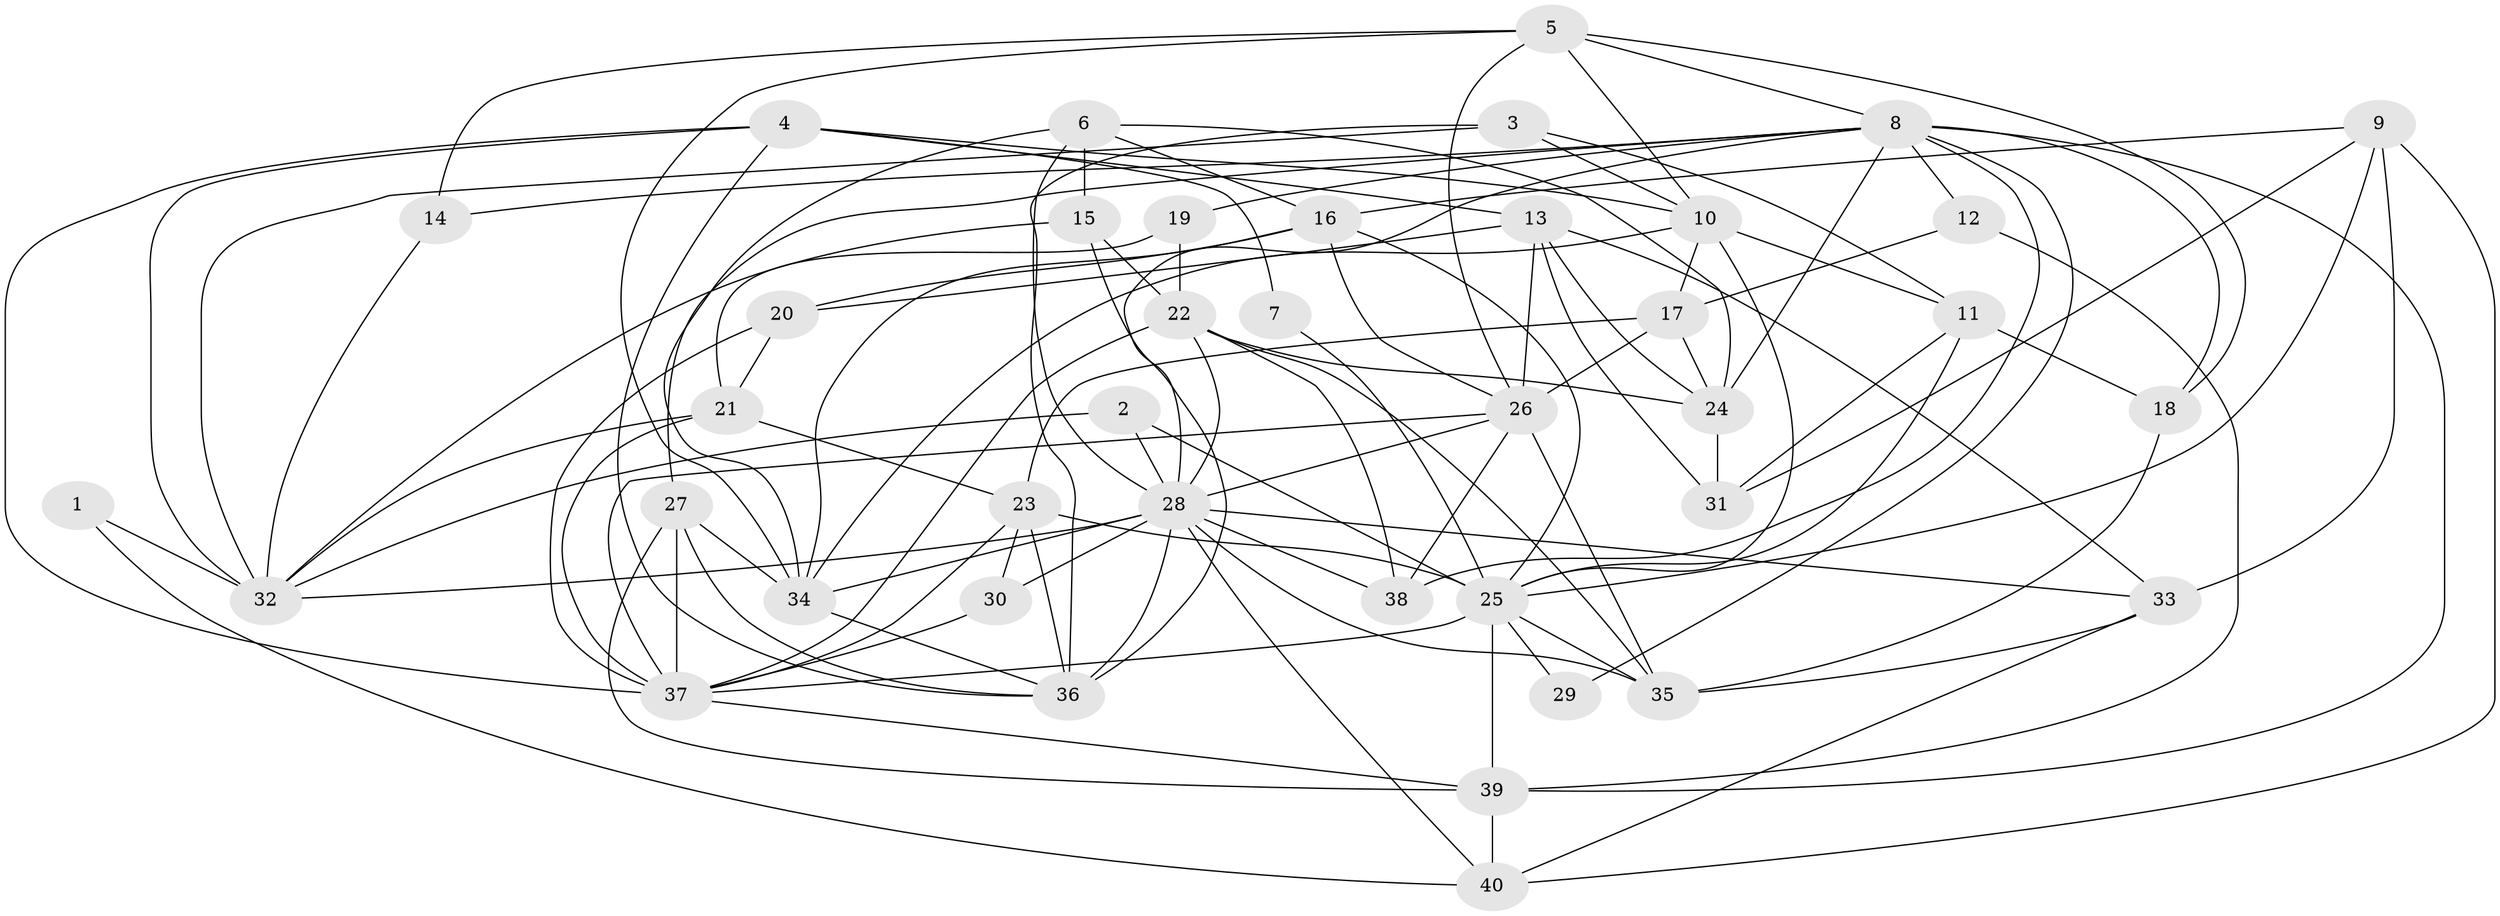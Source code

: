 // original degree distribution, {7: 0.0379746835443038, 4: 0.22784810126582278, 3: 0.25316455696202533, 2: 0.17721518987341772, 9: 0.02531645569620253, 5: 0.189873417721519, 6: 0.08860759493670886}
// Generated by graph-tools (version 1.1) at 2025/50/03/09/25 03:50:06]
// undirected, 40 vertices, 111 edges
graph export_dot {
graph [start="1"]
  node [color=gray90,style=filled];
  1;
  2;
  3;
  4;
  5;
  6;
  7;
  8;
  9;
  10;
  11;
  12;
  13;
  14;
  15;
  16;
  17;
  18;
  19;
  20;
  21;
  22;
  23;
  24;
  25;
  26;
  27;
  28;
  29;
  30;
  31;
  32;
  33;
  34;
  35;
  36;
  37;
  38;
  39;
  40;
  1 -- 32 [weight=1.0];
  1 -- 40 [weight=1.0];
  2 -- 25 [weight=1.0];
  2 -- 28 [weight=1.0];
  2 -- 32 [weight=1.0];
  3 -- 10 [weight=1.0];
  3 -- 11 [weight=1.0];
  3 -- 32 [weight=1.0];
  3 -- 36 [weight=1.0];
  4 -- 7 [weight=1.0];
  4 -- 10 [weight=1.0];
  4 -- 13 [weight=1.0];
  4 -- 32 [weight=1.0];
  4 -- 36 [weight=1.0];
  4 -- 37 [weight=1.0];
  5 -- 8 [weight=1.0];
  5 -- 10 [weight=1.0];
  5 -- 14 [weight=1.0];
  5 -- 18 [weight=1.0];
  5 -- 26 [weight=1.0];
  5 -- 34 [weight=1.0];
  6 -- 15 [weight=1.0];
  6 -- 16 [weight=1.0];
  6 -- 24 [weight=1.0];
  6 -- 28 [weight=1.0];
  6 -- 34 [weight=1.0];
  7 -- 25 [weight=1.0];
  8 -- 12 [weight=1.0];
  8 -- 14 [weight=1.0];
  8 -- 18 [weight=1.0];
  8 -- 19 [weight=1.0];
  8 -- 24 [weight=1.0];
  8 -- 27 [weight=1.0];
  8 -- 28 [weight=1.0];
  8 -- 29 [weight=1.0];
  8 -- 38 [weight=1.0];
  8 -- 39 [weight=1.0];
  9 -- 16 [weight=1.0];
  9 -- 25 [weight=1.0];
  9 -- 31 [weight=1.0];
  9 -- 33 [weight=2.0];
  9 -- 40 [weight=1.0];
  10 -- 11 [weight=1.0];
  10 -- 17 [weight=1.0];
  10 -- 25 [weight=1.0];
  10 -- 34 [weight=1.0];
  11 -- 18 [weight=1.0];
  11 -- 25 [weight=1.0];
  11 -- 31 [weight=1.0];
  12 -- 17 [weight=1.0];
  12 -- 39 [weight=1.0];
  13 -- 20 [weight=1.0];
  13 -- 24 [weight=1.0];
  13 -- 26 [weight=1.0];
  13 -- 31 [weight=1.0];
  13 -- 33 [weight=1.0];
  14 -- 32 [weight=1.0];
  15 -- 22 [weight=1.0];
  15 -- 32 [weight=1.0];
  15 -- 36 [weight=1.0];
  16 -- 20 [weight=1.0];
  16 -- 25 [weight=1.0];
  16 -- 26 [weight=1.0];
  16 -- 34 [weight=1.0];
  17 -- 23 [weight=1.0];
  17 -- 24 [weight=1.0];
  17 -- 26 [weight=1.0];
  18 -- 35 [weight=1.0];
  19 -- 21 [weight=1.0];
  19 -- 22 [weight=1.0];
  20 -- 21 [weight=1.0];
  20 -- 37 [weight=1.0];
  21 -- 23 [weight=1.0];
  21 -- 32 [weight=1.0];
  21 -- 37 [weight=2.0];
  22 -- 24 [weight=1.0];
  22 -- 28 [weight=1.0];
  22 -- 35 [weight=1.0];
  22 -- 37 [weight=1.0];
  22 -- 38 [weight=1.0];
  23 -- 25 [weight=1.0];
  23 -- 30 [weight=1.0];
  23 -- 36 [weight=1.0];
  23 -- 37 [weight=1.0];
  24 -- 31 [weight=1.0];
  25 -- 29 [weight=1.0];
  25 -- 35 [weight=1.0];
  25 -- 37 [weight=1.0];
  25 -- 39 [weight=1.0];
  26 -- 28 [weight=1.0];
  26 -- 35 [weight=1.0];
  26 -- 37 [weight=1.0];
  26 -- 38 [weight=1.0];
  27 -- 34 [weight=1.0];
  27 -- 36 [weight=1.0];
  27 -- 37 [weight=1.0];
  27 -- 39 [weight=1.0];
  28 -- 30 [weight=1.0];
  28 -- 32 [weight=1.0];
  28 -- 33 [weight=2.0];
  28 -- 34 [weight=1.0];
  28 -- 35 [weight=1.0];
  28 -- 36 [weight=1.0];
  28 -- 38 [weight=1.0];
  28 -- 40 [weight=1.0];
  30 -- 37 [weight=1.0];
  33 -- 35 [weight=1.0];
  33 -- 40 [weight=1.0];
  34 -- 36 [weight=1.0];
  37 -- 39 [weight=1.0];
  39 -- 40 [weight=1.0];
}
